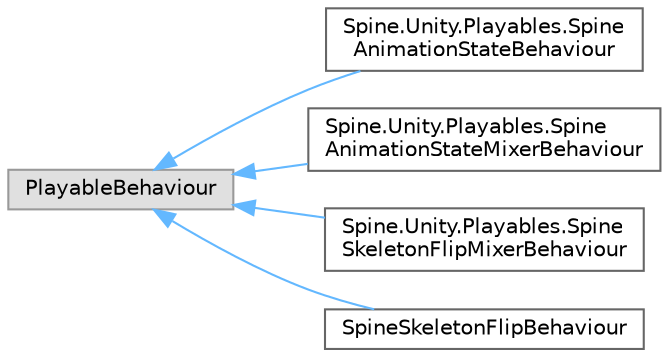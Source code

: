 digraph "类继承关系图"
{
 // LATEX_PDF_SIZE
  bgcolor="transparent";
  edge [fontname=Helvetica,fontsize=10,labelfontname=Helvetica,labelfontsize=10];
  node [fontname=Helvetica,fontsize=10,shape=box,height=0.2,width=0.4];
  rankdir="LR";
  Node0 [id="Node000000",label="PlayableBehaviour",height=0.2,width=0.4,color="grey60", fillcolor="#E0E0E0", style="filled",tooltip=" "];
  Node0 -> Node1 [id="edge5737_Node000000_Node000001",dir="back",color="steelblue1",style="solid",tooltip=" "];
  Node1 [id="Node000001",label="Spine.Unity.Playables.Spine\lAnimationStateBehaviour",height=0.2,width=0.4,color="grey40", fillcolor="white", style="filled",URL="$class_spine_1_1_unity_1_1_playables_1_1_spine_animation_state_behaviour.html",tooltip=" "];
  Node0 -> Node2 [id="edge5738_Node000000_Node000002",dir="back",color="steelblue1",style="solid",tooltip=" "];
  Node2 [id="Node000002",label="Spine.Unity.Playables.Spine\lAnimationStateMixerBehaviour",height=0.2,width=0.4,color="grey40", fillcolor="white", style="filled",URL="$class_spine_1_1_unity_1_1_playables_1_1_spine_animation_state_mixer_behaviour.html",tooltip=" "];
  Node0 -> Node3 [id="edge5739_Node000000_Node000003",dir="back",color="steelblue1",style="solid",tooltip=" "];
  Node3 [id="Node000003",label="Spine.Unity.Playables.Spine\lSkeletonFlipMixerBehaviour",height=0.2,width=0.4,color="grey40", fillcolor="white", style="filled",URL="$class_spine_1_1_unity_1_1_playables_1_1_spine_skeleton_flip_mixer_behaviour.html",tooltip=" "];
  Node0 -> Node4 [id="edge5740_Node000000_Node000004",dir="back",color="steelblue1",style="solid",tooltip=" "];
  Node4 [id="Node000004",label="SpineSkeletonFlipBehaviour",height=0.2,width=0.4,color="grey40", fillcolor="white", style="filled",URL="$class_spine_skeleton_flip_behaviour.html",tooltip=" "];
}
